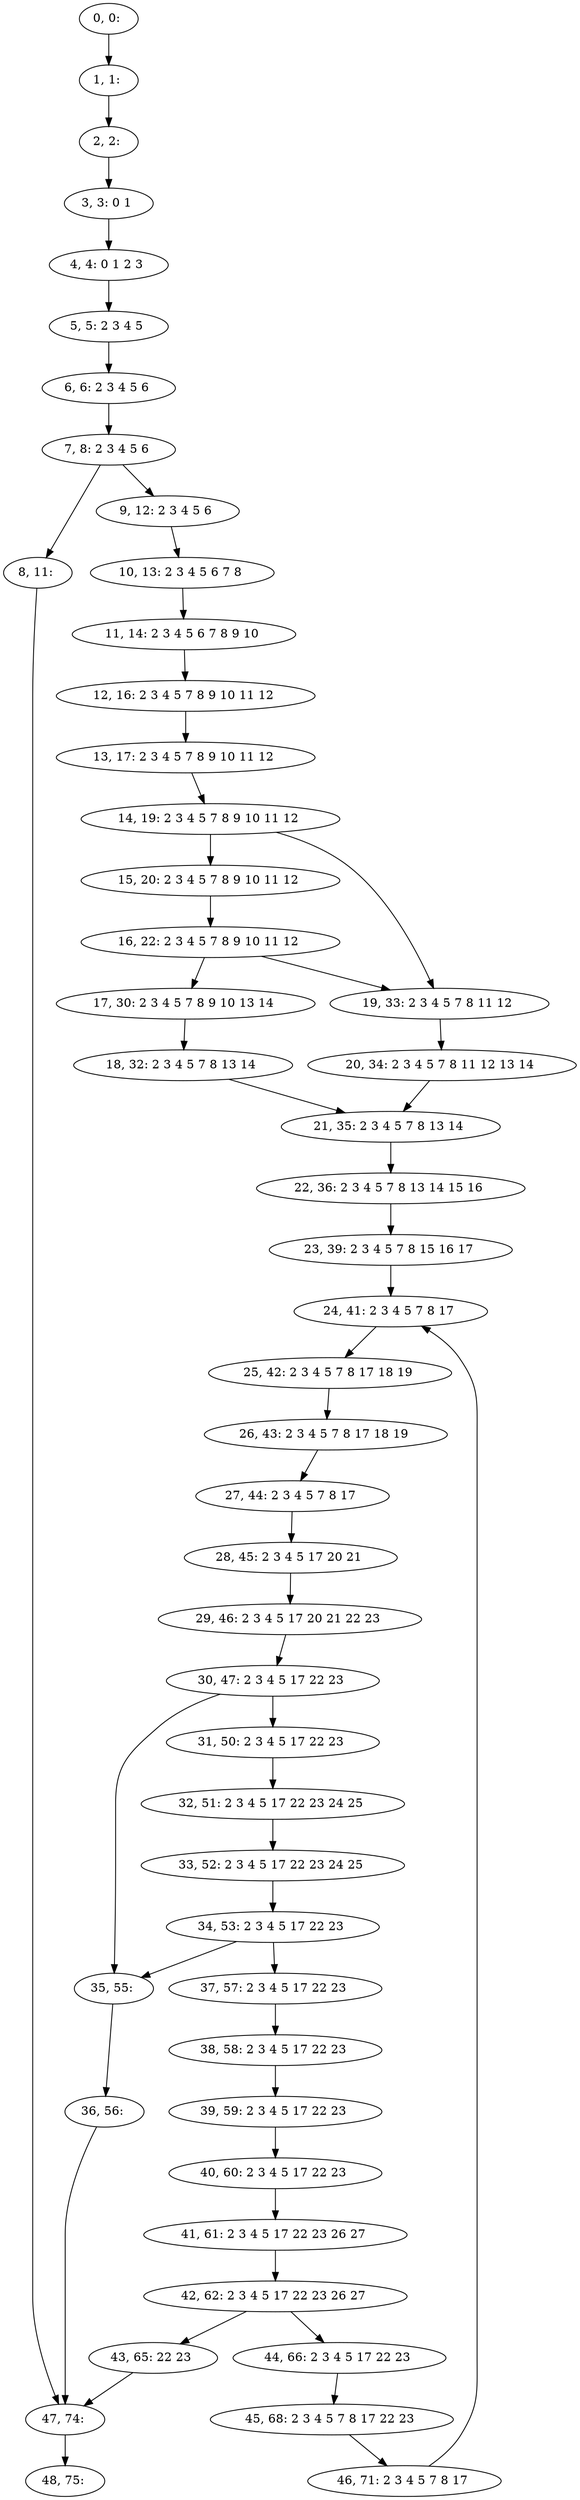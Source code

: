 digraph G {
0[label="0, 0: "];
1[label="1, 1: "];
2[label="2, 2: "];
3[label="3, 3: 0 1 "];
4[label="4, 4: 0 1 2 3 "];
5[label="5, 5: 2 3 4 5 "];
6[label="6, 6: 2 3 4 5 6 "];
7[label="7, 8: 2 3 4 5 6 "];
8[label="8, 11: "];
9[label="9, 12: 2 3 4 5 6 "];
10[label="10, 13: 2 3 4 5 6 7 8 "];
11[label="11, 14: 2 3 4 5 6 7 8 9 10 "];
12[label="12, 16: 2 3 4 5 7 8 9 10 11 12 "];
13[label="13, 17: 2 3 4 5 7 8 9 10 11 12 "];
14[label="14, 19: 2 3 4 5 7 8 9 10 11 12 "];
15[label="15, 20: 2 3 4 5 7 8 9 10 11 12 "];
16[label="16, 22: 2 3 4 5 7 8 9 10 11 12 "];
17[label="17, 30: 2 3 4 5 7 8 9 10 13 14 "];
18[label="18, 32: 2 3 4 5 7 8 13 14 "];
19[label="19, 33: 2 3 4 5 7 8 11 12 "];
20[label="20, 34: 2 3 4 5 7 8 11 12 13 14 "];
21[label="21, 35: 2 3 4 5 7 8 13 14 "];
22[label="22, 36: 2 3 4 5 7 8 13 14 15 16 "];
23[label="23, 39: 2 3 4 5 7 8 15 16 17 "];
24[label="24, 41: 2 3 4 5 7 8 17 "];
25[label="25, 42: 2 3 4 5 7 8 17 18 19 "];
26[label="26, 43: 2 3 4 5 7 8 17 18 19 "];
27[label="27, 44: 2 3 4 5 7 8 17 "];
28[label="28, 45: 2 3 4 5 17 20 21 "];
29[label="29, 46: 2 3 4 5 17 20 21 22 23 "];
30[label="30, 47: 2 3 4 5 17 22 23 "];
31[label="31, 50: 2 3 4 5 17 22 23 "];
32[label="32, 51: 2 3 4 5 17 22 23 24 25 "];
33[label="33, 52: 2 3 4 5 17 22 23 24 25 "];
34[label="34, 53: 2 3 4 5 17 22 23 "];
35[label="35, 55: "];
36[label="36, 56: "];
37[label="37, 57: 2 3 4 5 17 22 23 "];
38[label="38, 58: 2 3 4 5 17 22 23 "];
39[label="39, 59: 2 3 4 5 17 22 23 "];
40[label="40, 60: 2 3 4 5 17 22 23 "];
41[label="41, 61: 2 3 4 5 17 22 23 26 27 "];
42[label="42, 62: 2 3 4 5 17 22 23 26 27 "];
43[label="43, 65: 22 23 "];
44[label="44, 66: 2 3 4 5 17 22 23 "];
45[label="45, 68: 2 3 4 5 7 8 17 22 23 "];
46[label="46, 71: 2 3 4 5 7 8 17 "];
47[label="47, 74: "];
48[label="48, 75: "];
0->1 ;
1->2 ;
2->3 ;
3->4 ;
4->5 ;
5->6 ;
6->7 ;
7->8 ;
7->9 ;
8->47 ;
9->10 ;
10->11 ;
11->12 ;
12->13 ;
13->14 ;
14->15 ;
14->19 ;
15->16 ;
16->17 ;
16->19 ;
17->18 ;
18->21 ;
19->20 ;
20->21 ;
21->22 ;
22->23 ;
23->24 ;
24->25 ;
25->26 ;
26->27 ;
27->28 ;
28->29 ;
29->30 ;
30->31 ;
30->35 ;
31->32 ;
32->33 ;
33->34 ;
34->35 ;
34->37 ;
35->36 ;
36->47 ;
37->38 ;
38->39 ;
39->40 ;
40->41 ;
41->42 ;
42->43 ;
42->44 ;
43->47 ;
44->45 ;
45->46 ;
46->24 ;
47->48 ;
}
